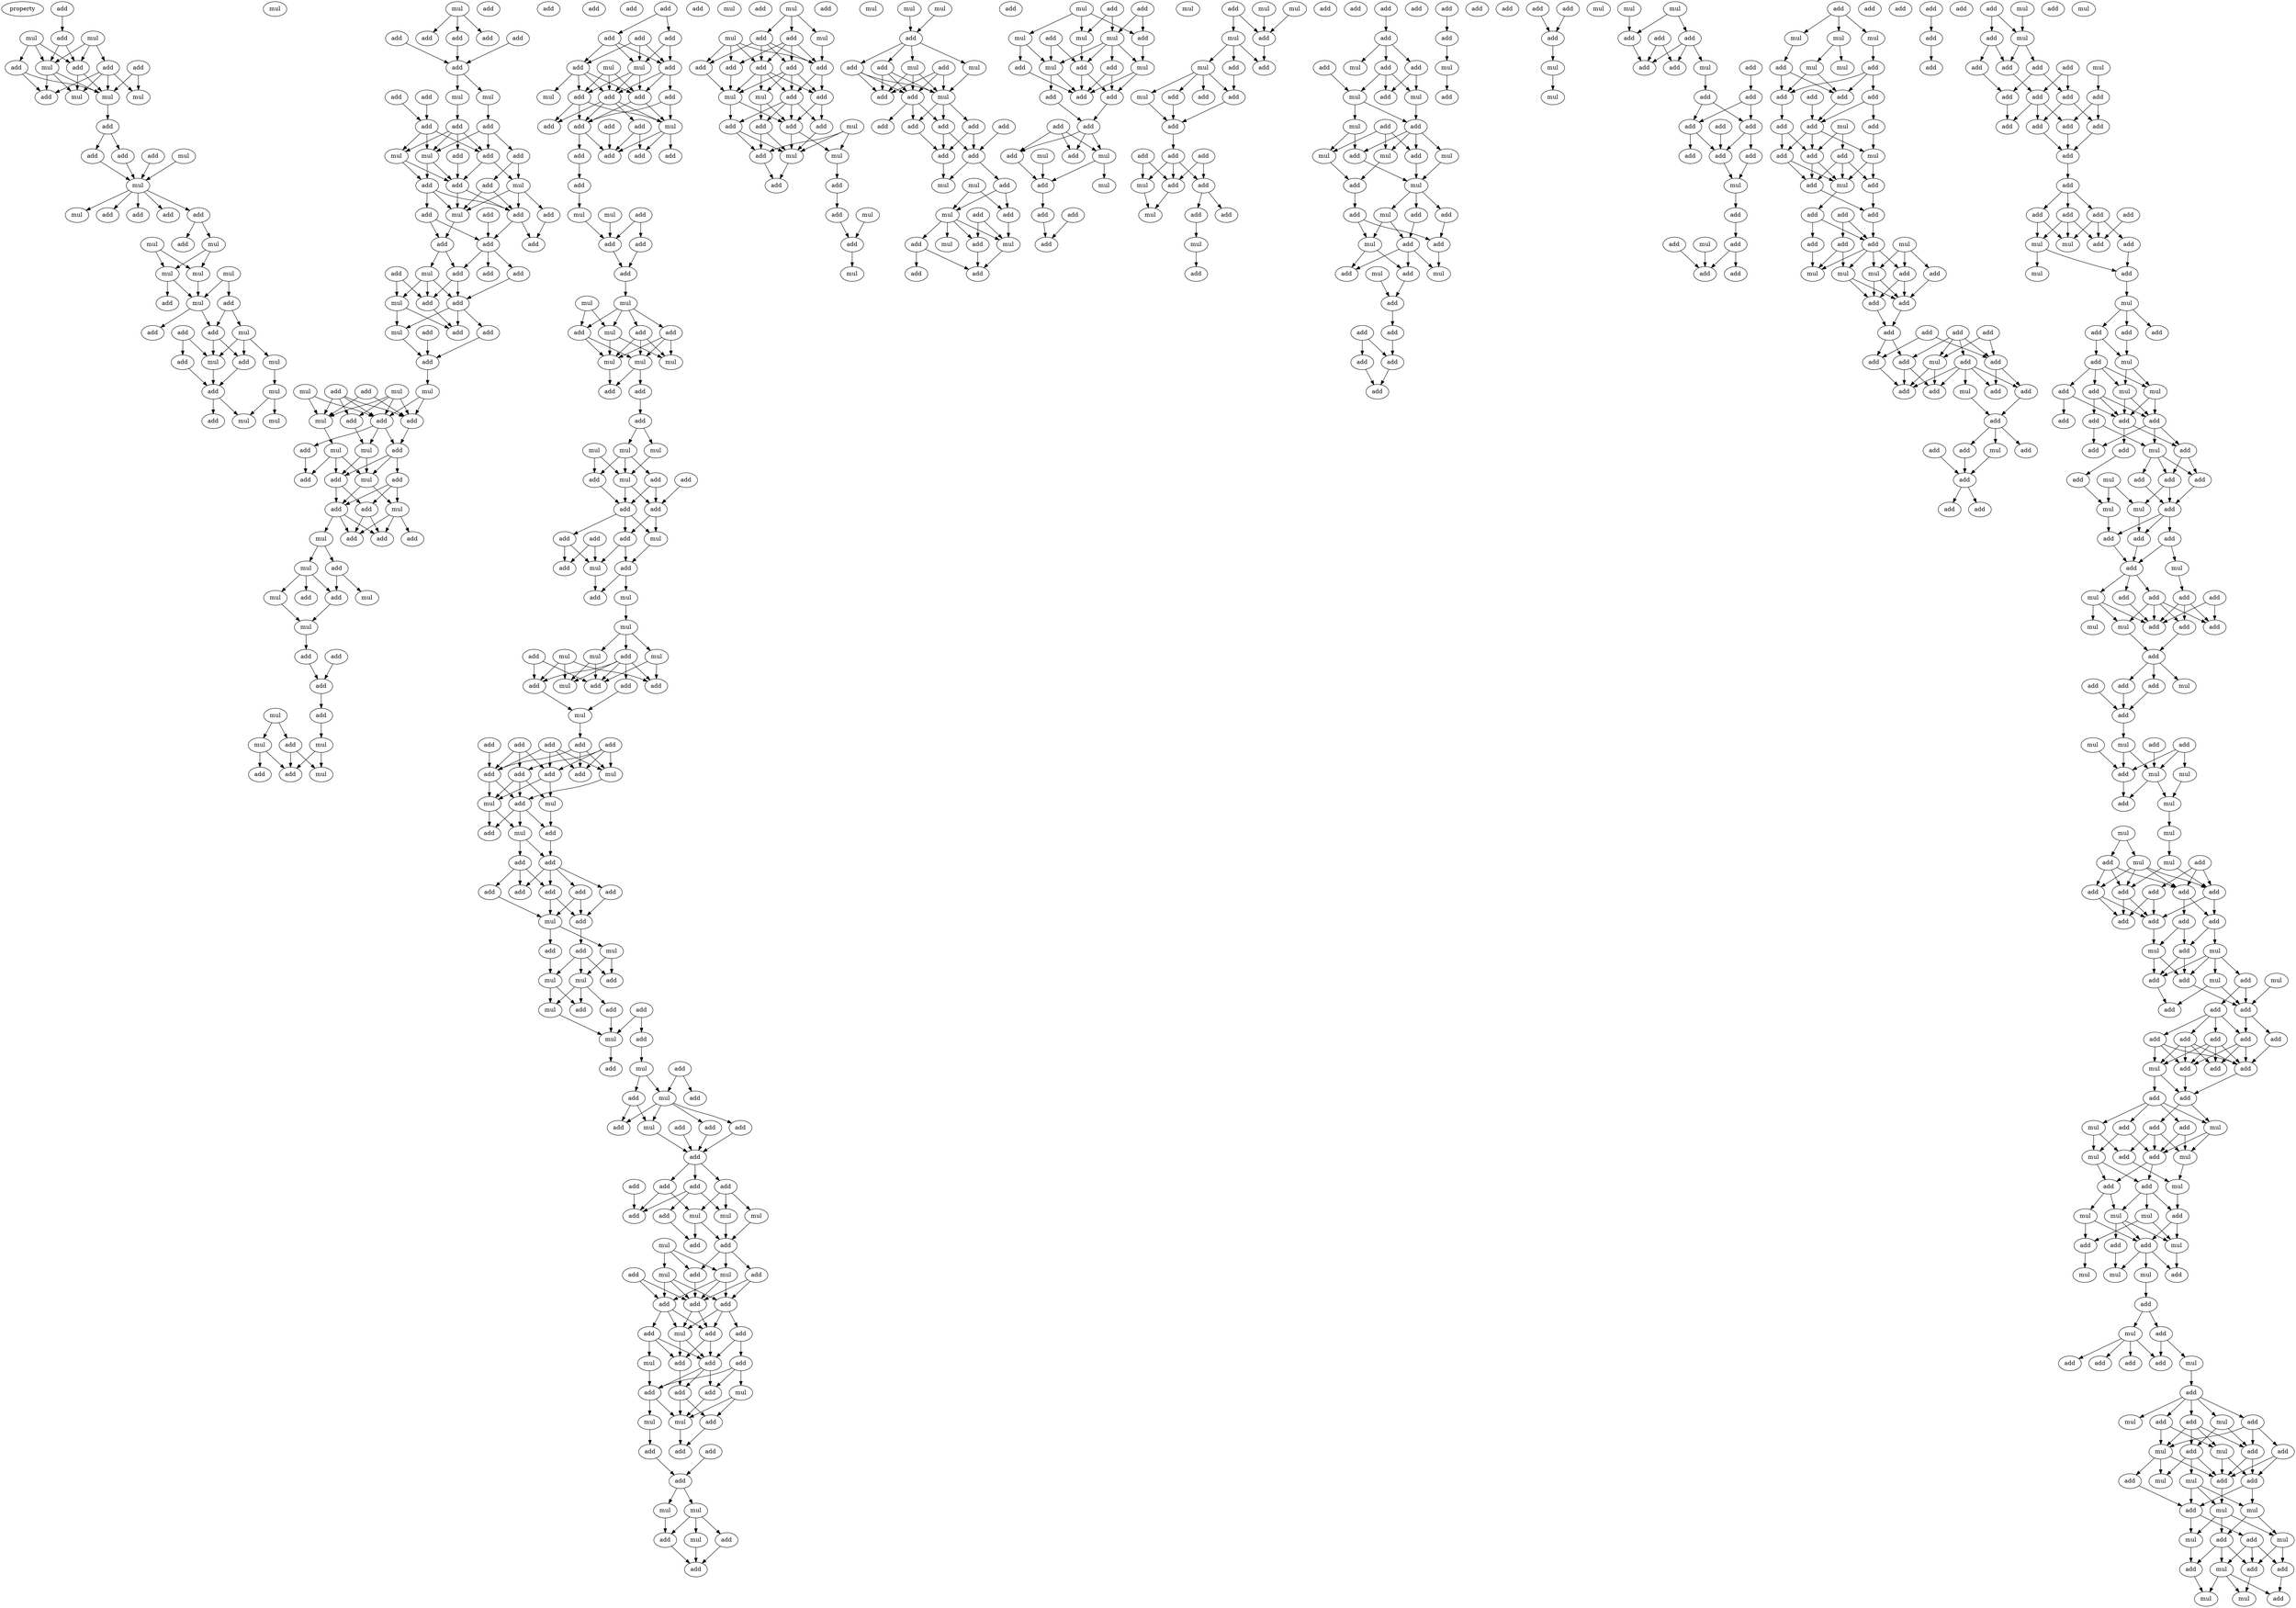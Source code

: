 digraph {
    node [fontcolor=black]
    property [mul=2,lf=1.1]
    0 [ label = add ];
    1 [ label = mul ];
    2 [ label = add ];
    3 [ label = mul ];
    4 [ label = add ];
    5 [ label = mul ];
    6 [ label = add ];
    7 [ label = add ];
    8 [ label = add ];
    9 [ label = mul ];
    10 [ label = mul ];
    11 [ label = add ];
    12 [ label = mul ];
    13 [ label = add ];
    14 [ label = add ];
    15 [ label = add ];
    16 [ label = add ];
    17 [ label = mul ];
    18 [ label = mul ];
    19 [ label = mul ];
    20 [ label = mul ];
    21 [ label = add ];
    22 [ label = add ];
    23 [ label = add ];
    24 [ label = add ];
    25 [ label = mul ];
    26 [ label = mul ];
    27 [ label = add ];
    28 [ label = mul ];
    29 [ label = mul ];
    30 [ label = mul ];
    31 [ label = add ];
    32 [ label = mul ];
    33 [ label = add ];
    34 [ label = add ];
    35 [ label = mul ];
    36 [ label = add ];
    37 [ label = add ];
    38 [ label = add ];
    39 [ label = mul ];
    40 [ label = add ];
    41 [ label = mul ];
    42 [ label = mul ];
    43 [ label = add ];
    44 [ label = add ];
    45 [ label = mul ];
    46 [ label = mul ];
    47 [ label = mul ];
    48 [ label = add ];
    49 [ label = add ];
    50 [ label = add ];
    51 [ label = add ];
    52 [ label = add ];
    53 [ label = add ];
    54 [ label = mul ];
    55 [ label = add ];
    56 [ label = mul ];
    57 [ label = add ];
    58 [ label = add ];
    59 [ label = add ];
    60 [ label = add ];
    61 [ label = mul ];
    62 [ label = add ];
    63 [ label = mul ];
    64 [ label = add ];
    65 [ label = add ];
    66 [ label = add ];
    67 [ label = add ];
    68 [ label = mul ];
    69 [ label = add ];
    70 [ label = add ];
    71 [ label = add ];
    72 [ label = add ];
    73 [ label = add ];
    74 [ label = mul ];
    75 [ label = add ];
    76 [ label = add ];
    77 [ label = add ];
    78 [ label = add ];
    79 [ label = mul ];
    80 [ label = add ];
    81 [ label = add ];
    82 [ label = add ];
    83 [ label = add ];
    84 [ label = mul ];
    85 [ label = add ];
    86 [ label = mul ];
    87 [ label = add ];
    88 [ label = add ];
    89 [ label = add ];
    90 [ label = add ];
    91 [ label = add ];
    92 [ label = mul ];
    93 [ label = add ];
    94 [ label = mul ];
    95 [ label = mul ];
    96 [ label = add ];
    97 [ label = mul ];
    98 [ label = add ];
    99 [ label = add ];
    100 [ label = add ];
    101 [ label = mul ];
    102 [ label = add ];
    103 [ label = mul ];
    104 [ label = mul ];
    105 [ label = add ];
    106 [ label = add ];
    107 [ label = add ];
    108 [ label = mul ];
    109 [ label = add ];
    110 [ label = add ];
    111 [ label = add ];
    112 [ label = mul ];
    113 [ label = add ];
    114 [ label = add ];
    115 [ label = add ];
    116 [ label = mul ];
    117 [ label = add ];
    118 [ label = mul ];
    119 [ label = add ];
    120 [ label = add ];
    121 [ label = mul ];
    122 [ label = mul ];
    123 [ label = add ];
    124 [ label = add ];
    125 [ label = add ];
    126 [ label = add ];
    127 [ label = add ];
    128 [ label = add ];
    129 [ label = add ];
    130 [ label = mul ];
    131 [ label = add ];
    132 [ label = mul ];
    133 [ label = mul ];
    134 [ label = add ];
    135 [ label = mul ];
    136 [ label = add ];
    137 [ label = add ];
    138 [ label = add ];
    139 [ label = add ];
    140 [ label = add ];
    141 [ label = add ];
    142 [ label = mul ];
    143 [ label = add ];
    144 [ label = mul ];
    145 [ label = add ];
    146 [ label = add ];
    147 [ label = add ];
    148 [ label = mul ];
    149 [ label = add ];
    150 [ label = add ];
    151 [ label = add ];
    152 [ label = add ];
    153 [ label = add ];
    154 [ label = mul ];
    155 [ label = add ];
    156 [ label = add ];
    157 [ label = add ];
    158 [ label = add ];
    159 [ label = add ];
    160 [ label = add ];
    161 [ label = add ];
    162 [ label = mul ];
    163 [ label = mul ];
    164 [ label = add ];
    165 [ label = add ];
    166 [ label = mul ];
    167 [ label = add ];
    168 [ label = mul ];
    169 [ label = mul ];
    170 [ label = mul ];
    171 [ label = add ];
    172 [ label = add ];
    173 [ label = add ];
    174 [ label = mul ];
    175 [ label = mul ];
    176 [ label = mul ];
    177 [ label = add ];
    178 [ label = add ];
    179 [ label = add ];
    180 [ label = mul ];
    181 [ label = mul ];
    182 [ label = mul ];
    183 [ label = mul ];
    184 [ label = add ];
    185 [ label = add ];
    186 [ label = add ];
    187 [ label = add ];
    188 [ label = add ];
    189 [ label = add ];
    190 [ label = mul ];
    191 [ label = add ];
    192 [ label = add ];
    193 [ label = add ];
    194 [ label = mul ];
    195 [ label = add ];
    196 [ label = mul ];
    197 [ label = add ];
    198 [ label = mul ];
    199 [ label = mul ];
    200 [ label = add ];
    201 [ label = mul ];
    202 [ label = add ];
    203 [ label = mul ];
    204 [ label = add ];
    205 [ label = mul ];
    206 [ label = add ];
    207 [ label = add ];
    208 [ label = add ];
    209 [ label = mul ];
    210 [ label = add ];
    211 [ label = add ];
    212 [ label = add ];
    213 [ label = add ];
    214 [ label = add ];
    215 [ label = add ];
    216 [ label = add ];
    217 [ label = add ];
    218 [ label = add ];
    219 [ label = mul ];
    220 [ label = add ];
    221 [ label = mul ];
    222 [ label = mul ];
    223 [ label = add ];
    224 [ label = mul ];
    225 [ label = add ];
    226 [ label = add ];
    227 [ label = add ];
    228 [ label = add ];
    229 [ label = add ];
    230 [ label = add ];
    231 [ label = add ];
    232 [ label = add ];
    233 [ label = add ];
    234 [ label = add ];
    235 [ label = mul ];
    236 [ label = add ];
    237 [ label = mul ];
    238 [ label = add ];
    239 [ label = mul ];
    240 [ label = add ];
    241 [ label = mul ];
    242 [ label = mul ];
    243 [ label = add ];
    244 [ label = add ];
    245 [ label = add ];
    246 [ label = add ];
    247 [ label = mul ];
    248 [ label = mul ];
    249 [ label = add ];
    250 [ label = add ];
    251 [ label = mul ];
    252 [ label = add ];
    253 [ label = add ];
    254 [ label = add ];
    255 [ label = add ];
    256 [ label = mul ];
    257 [ label = add ];
    258 [ label = add ];
    259 [ label = add ];
    260 [ label = add ];
    261 [ label = add ];
    262 [ label = add ];
    263 [ label = add ];
    264 [ label = mul ];
    265 [ label = mul ];
    266 [ label = add ];
    267 [ label = mul ];
    268 [ label = add ];
    269 [ label = mul ];
    270 [ label = add ];
    271 [ label = add ];
    272 [ label = mul ];
    273 [ label = add ];
    274 [ label = add ];
    275 [ label = add ];
    276 [ label = mul ];
    277 [ label = add ];
    278 [ label = add ];
    279 [ label = add ];
    280 [ label = add ];
    281 [ label = add ];
    282 [ label = mul ];
    283 [ label = add ];
    284 [ label = mul ];
    285 [ label = add ];
    286 [ label = add ];
    287 [ label = add ];
    288 [ label = add ];
    289 [ label = add ];
    290 [ label = mul ];
    291 [ label = add ];
    292 [ label = add ];
    293 [ label = mul ];
    294 [ label = mul ];
    295 [ label = add ];
    296 [ label = add ];
    297 [ label = add ];
    298 [ label = add ];
    299 [ label = mul ];
    300 [ label = mul ];
    301 [ label = add ];
    302 [ label = mul ];
    303 [ label = add ];
    304 [ label = add ];
    305 [ label = mul ];
    306 [ label = mul ];
    307 [ label = add ];
    308 [ label = mul ];
    309 [ label = add ];
    310 [ label = add ];
    311 [ label = add ];
    312 [ label = add ];
    313 [ label = add ];
    314 [ label = add ];
    315 [ label = add ];
    316 [ label = mul ];
    317 [ label = add ];
    318 [ label = mul ];
    319 [ label = add ];
    320 [ label = mul ];
    321 [ label = add ];
    322 [ label = add ];
    323 [ label = add ];
    324 [ label = mul ];
    325 [ label = mul ];
    326 [ label = add ];
    327 [ label = add ];
    328 [ label = add ];
    329 [ label = add ];
    330 [ label = mul ];
    331 [ label = add ];
    332 [ label = mul ];
    333 [ label = add ];
    334 [ label = mul ];
    335 [ label = mul ];
    336 [ label = mul ];
    337 [ label = add ];
    338 [ label = mul ];
    339 [ label = add ];
    340 [ label = add ];
    341 [ label = add ];
    342 [ label = mul ];
    343 [ label = add ];
    344 [ label = add ];
    345 [ label = mul ];
    346 [ label = add ];
    347 [ label = add ];
    348 [ label = add ];
    349 [ label = add ];
    350 [ label = add ];
    351 [ label = add ];
    352 [ label = add ];
    353 [ label = mul ];
    354 [ label = add ];
    355 [ label = mul ];
    356 [ label = add ];
    357 [ label = add ];
    358 [ label = mul ];
    359 [ label = mul ];
    360 [ label = mul ];
    361 [ label = add ];
    362 [ label = add ];
    363 [ label = add ];
    364 [ label = add ];
    365 [ label = add ];
    366 [ label = add ];
    367 [ label = mul ];
    368 [ label = add ];
    369 [ label = mul ];
    370 [ label = mul ];
    371 [ label = mul ];
    372 [ label = add ];
    373 [ label = add ];
    374 [ label = add ];
    375 [ label = mul ];
    376 [ label = add ];
    377 [ label = mul ];
    378 [ label = add ];
    379 [ label = add ];
    380 [ label = add ];
    381 [ label = add ];
    382 [ label = add ];
    383 [ label = add ];
    384 [ label = add ];
    385 [ label = add ];
    386 [ label = mul ];
    387 [ label = mul ];
    388 [ label = mul ];
    389 [ label = add ];
    390 [ label = add ];
    391 [ label = add ];
    392 [ label = mul ];
    393 [ label = add ];
    394 [ label = add ];
    395 [ label = mul ];
    396 [ label = mul ];
    397 [ label = add ];
    398 [ label = mul ];
    399 [ label = add ];
    400 [ label = mul ];
    401 [ label = add ];
    402 [ label = add ];
    403 [ label = add ];
    404 [ label = mul ];
    405 [ label = add ];
    406 [ label = add ];
    407 [ label = add ];
    408 [ label = add ];
    409 [ label = add ];
    410 [ label = add ];
    411 [ label = add ];
    412 [ label = add ];
    413 [ label = mul ];
    414 [ label = mul ];
    415 [ label = add ];
    416 [ label = add ];
    417 [ label = add ];
    418 [ label = mul ];
    419 [ label = add ];
    420 [ label = add ];
    421 [ label = add ];
    422 [ label = add ];
    423 [ label = add ];
    424 [ label = mul ];
    425 [ label = add ];
    426 [ label = add ];
    427 [ label = add ];
    428 [ label = mul ];
    429 [ label = mul ];
    430 [ label = add ];
    431 [ label = add ];
    432 [ label = mul ];
    433 [ label = mul ];
    434 [ label = add ];
    435 [ label = mul ];
    436 [ label = mul ];
    437 [ label = add ];
    438 [ label = add ];
    439 [ label = mul ];
    440 [ label = mul ];
    441 [ label = add ];
    442 [ label = add ];
    443 [ label = add ];
    444 [ label = mul ];
    445 [ label = add ];
    446 [ label = add ];
    447 [ label = add ];
    448 [ label = mul ];
    449 [ label = mul ];
    450 [ label = add ];
    451 [ label = add ];
    452 [ label = add ];
    453 [ label = add ];
    454 [ label = add ];
    455 [ label = add ];
    456 [ label = add ];
    457 [ label = add ];
    458 [ label = add ];
    459 [ label = mul ];
    460 [ label = add ];
    461 [ label = add ];
    462 [ label = add ];
    463 [ label = add ];
    464 [ label = add ];
    465 [ label = mul ];
    466 [ label = add ];
    467 [ label = mul ];
    468 [ label = mul ];
    469 [ label = mul ];
    470 [ label = mul ];
    471 [ label = add ];
    472 [ label = add ];
    473 [ label = add ];
    474 [ label = add ];
    475 [ label = add ];
    476 [ label = add ];
    477 [ label = mul ];
    478 [ label = add ];
    479 [ label = add ];
    480 [ label = add ];
    481 [ label = add ];
    482 [ label = add ];
    483 [ label = add ];
    484 [ label = add ];
    485 [ label = add ];
    486 [ label = mul ];
    487 [ label = add ];
    488 [ label = mul ];
    489 [ label = add ];
    490 [ label = add ];
    491 [ label = add ];
    492 [ label = add ];
    493 [ label = add ];
    494 [ label = add ];
    495 [ label = mul ];
    496 [ label = mul ];
    497 [ label = mul ];
    498 [ label = add ];
    499 [ label = mul ];
    500 [ label = add ];
    501 [ label = mul ];
    502 [ label = add ];
    503 [ label = add ];
    504 [ label = add ];
    505 [ label = add ];
    506 [ label = add ];
    507 [ label = add ];
    508 [ label = add ];
    509 [ label = mul ];
    510 [ label = add ];
    511 [ label = add ];
    512 [ label = mul ];
    513 [ label = add ];
    514 [ label = add ];
    515 [ label = add ];
    516 [ label = mul ];
    517 [ label = add ];
    518 [ label = add ];
    519 [ label = add ];
    520 [ label = add ];
    521 [ label = mul ];
    522 [ label = add ];
    523 [ label = add ];
    524 [ label = mul ];
    525 [ label = add ];
    526 [ label = mul ];
    527 [ label = add ];
    528 [ label = mul ];
    529 [ label = add ];
    530 [ label = add ];
    531 [ label = add ];
    532 [ label = add ];
    533 [ label = add ];
    534 [ label = add ];
    535 [ label = mul ];
    536 [ label = add ];
    537 [ label = add ];
    538 [ label = add ];
    539 [ label = add ];
    540 [ label = mul ];
    541 [ label = add ];
    542 [ label = add ];
    543 [ label = add ];
    544 [ label = add ];
    545 [ label = add ];
    546 [ label = mul ];
    547 [ label = add ];
    548 [ label = add ];
    549 [ label = add ];
    550 [ label = add ];
    551 [ label = add ];
    552 [ label = add ];
    553 [ label = add ];
    554 [ label = add ];
    555 [ label = add ];
    556 [ label = add ];
    557 [ label = add ];
    558 [ label = mul ];
    559 [ label = add ];
    560 [ label = add ];
    561 [ label = mul ];
    562 [ label = mul ];
    563 [ label = add ];
    564 [ label = add ];
    565 [ label = add ];
    566 [ label = add ];
    567 [ label = add ];
    568 [ label = add ];
    569 [ label = add ];
    570 [ label = add ];
    571 [ label = add ];
    572 [ label = add ];
    573 [ label = add ];
    574 [ label = add ];
    575 [ label = add ];
    576 [ label = add ];
    577 [ label = add ];
    578 [ label = add ];
    579 [ label = add ];
    580 [ label = add ];
    581 [ label = add ];
    582 [ label = add ];
    583 [ label = mul ];
    584 [ label = mul ];
    585 [ label = add ];
    586 [ label = mul ];
    587 [ label = mul ];
    588 [ label = add ];
    589 [ label = add ];
    590 [ label = add ];
    591 [ label = add ];
    592 [ label = mul ];
    593 [ label = mul ];
    594 [ label = add ];
    595 [ label = add ];
    596 [ label = mul ];
    597 [ label = add ];
    598 [ label = add ];
    599 [ label = add ];
    600 [ label = add ];
    601 [ label = add ];
    602 [ label = add ];
    603 [ label = mul ];
    604 [ label = add ];
    605 [ label = add ];
    606 [ label = add ];
    607 [ label = add ];
    608 [ label = add ];
    609 [ label = mul ];
    610 [ label = mul ];
    611 [ label = add ];
    612 [ label = mul ];
    613 [ label = add ];
    614 [ label = add ];
    615 [ label = add ];
    616 [ label = add ];
    617 [ label = mul ];
    618 [ label = add ];
    619 [ label = add ];
    620 [ label = add ];
    621 [ label = mul ];
    622 [ label = add ];
    623 [ label = mul ];
    624 [ label = add ];
    625 [ label = mul ];
    626 [ label = add ];
    627 [ label = add ];
    628 [ label = add ];
    629 [ label = mul ];
    630 [ label = add ];
    631 [ label = add ];
    632 [ label = add ];
    633 [ label = add ];
    634 [ label = add ];
    635 [ label = add ];
    636 [ label = add ];
    637 [ label = mul ];
    638 [ label = mul ];
    639 [ label = add ];
    640 [ label = mul ];
    641 [ label = mul ];
    642 [ label = mul ];
    643 [ label = add ];
    644 [ label = mul ];
    645 [ label = mul ];
    646 [ label = mul ];
    647 [ label = add ];
    648 [ label = mul ];
    649 [ label = add ];
    650 [ label = add ];
    651 [ label = add ];
    652 [ label = add ];
    653 [ label = add ];
    654 [ label = add ];
    655 [ label = add ];
    656 [ label = add ];
    657 [ label = add ];
    658 [ label = add ];
    659 [ label = add ];
    660 [ label = mul ];
    661 [ label = mul ];
    662 [ label = mul ];
    663 [ label = add ];
    664 [ label = add ];
    665 [ label = add ];
    666 [ label = mul ];
    667 [ label = add ];
    668 [ label = add ];
    669 [ label = add ];
    670 [ label = add ];
    671 [ label = add ];
    672 [ label = add ];
    673 [ label = add ];
    674 [ label = add ];
    675 [ label = add ];
    676 [ label = add ];
    677 [ label = add ];
    678 [ label = mul ];
    679 [ label = add ];
    680 [ label = add ];
    681 [ label = add ];
    682 [ label = mul ];
    683 [ label = add ];
    684 [ label = mul ];
    685 [ label = add ];
    686 [ label = add ];
    687 [ label = add ];
    688 [ label = mul ];
    689 [ label = mul ];
    690 [ label = mul ];
    691 [ label = add ];
    692 [ label = add ];
    693 [ label = mul ];
    694 [ label = mul ];
    695 [ label = mul ];
    696 [ label = add ];
    697 [ label = add ];
    698 [ label = mul ];
    699 [ label = add ];
    700 [ label = add ];
    701 [ label = mul ];
    702 [ label = mul ];
    703 [ label = mul ];
    704 [ label = mul ];
    705 [ label = add ];
    706 [ label = add ];
    707 [ label = mul ];
    708 [ label = add ];
    709 [ label = add ];
    710 [ label = mul ];
    711 [ label = add ];
    712 [ label = add ];
    713 [ label = add ];
    714 [ label = add ];
    715 [ label = mul ];
    716 [ label = add ];
    717 [ label = mul ];
    718 [ label = add ];
    719 [ label = add ];
    720 [ label = mul ];
    721 [ label = add ];
    722 [ label = add ];
    723 [ label = mul ];
    724 [ label = add ];
    725 [ label = add ];
    726 [ label = mul ];
    727 [ label = mul ];
    728 [ label = add ];
    729 [ label = add ];
    730 [ label = mul ];
    731 [ label = mul ];
    732 [ label = add ];
    733 [ label = add ];
    734 [ label = add ];
    735 [ label = mul ];
    736 [ label = mul ];
    737 [ label = add ];
    738 [ label = add ];
    739 [ label = mul ];
    740 [ label = add ];
    741 [ label = mul ];
    742 [ label = mul ];
    743 [ label = add ];
    0 -> 2 [ name = 0 ];
    1 -> 4 [ name = 1 ];
    1 -> 5 [ name = 2 ];
    1 -> 7 [ name = 3 ];
    2 -> 5 [ name = 4 ];
    2 -> 7 [ name = 5 ];
    3 -> 5 [ name = 6 ];
    3 -> 6 [ name = 7 ];
    3 -> 7 [ name = 8 ];
    4 -> 9 [ name = 9 ];
    4 -> 10 [ name = 10 ];
    4 -> 11 [ name = 11 ];
    4 -> 12 [ name = 12 ];
    5 -> 10 [ name = 13 ];
    5 -> 11 [ name = 14 ];
    5 -> 12 [ name = 15 ];
    6 -> 11 [ name = 16 ];
    6 -> 12 [ name = 17 ];
    7 -> 10 [ name = 18 ];
    7 -> 12 [ name = 19 ];
    8 -> 9 [ name = 20 ];
    8 -> 12 [ name = 21 ];
    12 -> 13 [ name = 22 ];
    13 -> 15 [ name = 23 ];
    13 -> 16 [ name = 24 ];
    14 -> 19 [ name = 25 ];
    15 -> 19 [ name = 26 ];
    16 -> 19 [ name = 27 ];
    17 -> 19 [ name = 28 ];
    19 -> 20 [ name = 29 ];
    19 -> 21 [ name = 30 ];
    19 -> 22 [ name = 31 ];
    19 -> 23 [ name = 32 ];
    19 -> 24 [ name = 33 ];
    24 -> 25 [ name = 34 ];
    24 -> 27 [ name = 35 ];
    25 -> 28 [ name = 36 ];
    25 -> 30 [ name = 37 ];
    26 -> 28 [ name = 38 ];
    26 -> 30 [ name = 39 ];
    28 -> 32 [ name = 40 ];
    29 -> 31 [ name = 41 ];
    29 -> 32 [ name = 42 ];
    30 -> 32 [ name = 43 ];
    30 -> 33 [ name = 44 ];
    31 -> 35 [ name = 45 ];
    31 -> 36 [ name = 46 ];
    32 -> 34 [ name = 47 ];
    32 -> 36 [ name = 48 ];
    35 -> 38 [ name = 49 ];
    35 -> 39 [ name = 50 ];
    35 -> 41 [ name = 51 ];
    36 -> 38 [ name = 52 ];
    36 -> 41 [ name = 53 ];
    37 -> 40 [ name = 54 ];
    37 -> 41 [ name = 55 ];
    38 -> 43 [ name = 56 ];
    39 -> 42 [ name = 57 ];
    40 -> 43 [ name = 58 ];
    41 -> 43 [ name = 59 ];
    42 -> 45 [ name = 60 ];
    42 -> 46 [ name = 61 ];
    43 -> 44 [ name = 62 ];
    43 -> 45 [ name = 63 ];
    47 -> 48 [ name = 64 ];
    47 -> 49 [ name = 65 ];
    47 -> 51 [ name = 66 ];
    50 -> 53 [ name = 67 ];
    51 -> 53 [ name = 68 ];
    52 -> 53 [ name = 69 ];
    53 -> 54 [ name = 70 ];
    53 -> 56 [ name = 71 ];
    54 -> 59 [ name = 72 ];
    55 -> 60 [ name = 73 ];
    56 -> 58 [ name = 74 ];
    57 -> 60 [ name = 75 ];
    58 -> 61 [ name = 76 ];
    58 -> 62 [ name = 77 ];
    58 -> 65 [ name = 78 ];
    59 -> 61 [ name = 79 ];
    59 -> 63 [ name = 80 ];
    59 -> 64 [ name = 81 ];
    59 -> 65 [ name = 82 ];
    60 -> 61 [ name = 83 ];
    60 -> 63 [ name = 84 ];
    60 -> 65 [ name = 85 ];
    61 -> 66 [ name = 86 ];
    61 -> 67 [ name = 87 ];
    62 -> 68 [ name = 88 ];
    62 -> 69 [ name = 89 ];
    63 -> 66 [ name = 90 ];
    63 -> 67 [ name = 91 ];
    64 -> 67 [ name = 92 ];
    65 -> 67 [ name = 93 ];
    65 -> 68 [ name = 94 ];
    66 -> 71 [ name = 95 ];
    66 -> 72 [ name = 96 ];
    66 -> 74 [ name = 97 ];
    67 -> 71 [ name = 98 ];
    67 -> 74 [ name = 99 ];
    68 -> 71 [ name = 100 ];
    68 -> 73 [ name = 101 ];
    68 -> 74 [ name = 102 ];
    69 -> 71 [ name = 103 ];
    69 -> 74 [ name = 104 ];
    70 -> 76 [ name = 105 ];
    71 -> 76 [ name = 106 ];
    71 -> 77 [ name = 107 ];
    72 -> 75 [ name = 108 ];
    72 -> 76 [ name = 109 ];
    73 -> 77 [ name = 110 ];
    74 -> 75 [ name = 111 ];
    75 -> 79 [ name = 112 ];
    75 -> 82 [ name = 113 ];
    76 -> 78 [ name = 114 ];
    76 -> 80 [ name = 115 ];
    76 -> 82 [ name = 116 ];
    79 -> 83 [ name = 117 ];
    79 -> 84 [ name = 118 ];
    79 -> 85 [ name = 119 ];
    80 -> 83 [ name = 120 ];
    81 -> 84 [ name = 121 ];
    81 -> 85 [ name = 122 ];
    82 -> 83 [ name = 123 ];
    82 -> 85 [ name = 124 ];
    83 -> 86 [ name = 125 ];
    83 -> 87 [ name = 126 ];
    83 -> 88 [ name = 127 ];
    84 -> 86 [ name = 128 ];
    84 -> 88 [ name = 129 ];
    85 -> 88 [ name = 130 ];
    86 -> 90 [ name = 131 ];
    87 -> 90 [ name = 132 ];
    89 -> 90 [ name = 133 ];
    90 -> 95 [ name = 134 ];
    91 -> 97 [ name = 135 ];
    91 -> 99 [ name = 136 ];
    92 -> 97 [ name = 137 ];
    92 -> 98 [ name = 138 ];
    93 -> 96 [ name = 139 ];
    93 -> 97 [ name = 140 ];
    93 -> 98 [ name = 141 ];
    93 -> 99 [ name = 142 ];
    94 -> 96 [ name = 143 ];
    94 -> 97 [ name = 144 ];
    94 -> 98 [ name = 145 ];
    94 -> 99 [ name = 146 ];
    95 -> 98 [ name = 147 ];
    95 -> 99 [ name = 148 ];
    96 -> 101 [ name = 149 ];
    97 -> 103 [ name = 150 ];
    98 -> 100 [ name = 151 ];
    98 -> 101 [ name = 152 ];
    98 -> 102 [ name = 153 ];
    99 -> 100 [ name = 154 ];
    100 -> 104 [ name = 155 ];
    100 -> 105 [ name = 156 ];
    100 -> 106 [ name = 157 ];
    101 -> 104 [ name = 158 ];
    101 -> 106 [ name = 159 ];
    102 -> 107 [ name = 160 ];
    103 -> 104 [ name = 161 ];
    103 -> 106 [ name = 162 ];
    103 -> 107 [ name = 163 ];
    104 -> 108 [ name = 164 ];
    104 -> 110 [ name = 165 ];
    105 -> 108 [ name = 166 ];
    105 -> 109 [ name = 167 ];
    105 -> 110 [ name = 168 ];
    106 -> 109 [ name = 169 ];
    106 -> 110 [ name = 170 ];
    108 -> 111 [ name = 171 ];
    108 -> 113 [ name = 172 ];
    108 -> 114 [ name = 173 ];
    109 -> 111 [ name = 174 ];
    109 -> 113 [ name = 175 ];
    110 -> 111 [ name = 176 ];
    110 -> 112 [ name = 177 ];
    110 -> 113 [ name = 178 ];
    112 -> 115 [ name = 179 ];
    112 -> 116 [ name = 180 ];
    115 -> 117 [ name = 181 ];
    115 -> 118 [ name = 182 ];
    116 -> 117 [ name = 183 ];
    116 -> 120 [ name = 184 ];
    116 -> 121 [ name = 185 ];
    117 -> 122 [ name = 186 ];
    121 -> 122 [ name = 187 ];
    122 -> 123 [ name = 188 ];
    123 -> 128 [ name = 189 ];
    124 -> 128 [ name = 190 ];
    128 -> 129 [ name = 191 ];
    129 -> 133 [ name = 192 ];
    130 -> 131 [ name = 193 ];
    130 -> 132 [ name = 194 ];
    131 -> 134 [ name = 195 ];
    131 -> 135 [ name = 196 ];
    132 -> 134 [ name = 197 ];
    132 -> 136 [ name = 198 ];
    133 -> 134 [ name = 199 ];
    133 -> 135 [ name = 200 ];
    137 -> 138 [ name = 201 ];
    137 -> 139 [ name = 202 ];
    138 -> 142 [ name = 203 ];
    138 -> 143 [ name = 204 ];
    138 -> 145 [ name = 205 ];
    139 -> 142 [ name = 206 ];
    139 -> 145 [ name = 207 ];
    141 -> 142 [ name = 208 ];
    141 -> 143 [ name = 209 ];
    141 -> 145 [ name = 210 ];
    142 -> 146 [ name = 211 ];
    142 -> 147 [ name = 212 ];
    142 -> 150 [ name = 213 ];
    143 -> 146 [ name = 214 ];
    143 -> 147 [ name = 215 ];
    143 -> 148 [ name = 216 ];
    143 -> 150 [ name = 217 ];
    144 -> 146 [ name = 218 ];
    144 -> 147 [ name = 219 ];
    144 -> 150 [ name = 220 ];
    145 -> 147 [ name = 221 ];
    145 -> 149 [ name = 222 ];
    145 -> 150 [ name = 223 ];
    146 -> 151 [ name = 224 ];
    146 -> 152 [ name = 225 ];
    146 -> 154 [ name = 226 ];
    147 -> 151 [ name = 227 ];
    147 -> 154 [ name = 228 ];
    149 -> 151 [ name = 229 ];
    149 -> 154 [ name = 230 ];
    150 -> 151 [ name = 231 ];
    150 -> 152 [ name = 232 ];
    150 -> 154 [ name = 233 ];
    150 -> 155 [ name = 234 ];
    151 -> 156 [ name = 235 ];
    151 -> 157 [ name = 236 ];
    153 -> 156 [ name = 237 ];
    154 -> 156 [ name = 238 ];
    154 -> 158 [ name = 239 ];
    154 -> 159 [ name = 240 ];
    155 -> 156 [ name = 241 ];
    155 -> 158 [ name = 242 ];
    157 -> 160 [ name = 243 ];
    160 -> 163 [ name = 244 ];
    161 -> 164 [ name = 245 ];
    161 -> 165 [ name = 246 ];
    162 -> 164 [ name = 247 ];
    163 -> 164 [ name = 248 ];
    164 -> 167 [ name = 249 ];
    165 -> 167 [ name = 250 ];
    167 -> 169 [ name = 251 ];
    168 -> 170 [ name = 252 ];
    168 -> 171 [ name = 253 ];
    169 -> 170 [ name = 254 ];
    169 -> 171 [ name = 255 ];
    169 -> 172 [ name = 256 ];
    169 -> 173 [ name = 257 ];
    170 -> 174 [ name = 258 ];
    170 -> 176 [ name = 259 ];
    171 -> 175 [ name = 260 ];
    171 -> 176 [ name = 261 ];
    172 -> 174 [ name = 262 ];
    172 -> 175 [ name = 263 ];
    172 -> 176 [ name = 264 ];
    173 -> 174 [ name = 265 ];
    173 -> 175 [ name = 266 ];
    173 -> 176 [ name = 267 ];
    175 -> 177 [ name = 268 ];
    175 -> 178 [ name = 269 ];
    176 -> 178 [ name = 270 ];
    177 -> 179 [ name = 271 ];
    179 -> 180 [ name = 272 ];
    179 -> 182 [ name = 273 ];
    180 -> 183 [ name = 274 ];
    180 -> 184 [ name = 275 ];
    180 -> 186 [ name = 276 ];
    181 -> 183 [ name = 277 ];
    181 -> 186 [ name = 278 ];
    182 -> 183 [ name = 279 ];
    183 -> 187 [ name = 280 ];
    183 -> 188 [ name = 281 ];
    184 -> 187 [ name = 282 ];
    184 -> 188 [ name = 283 ];
    185 -> 188 [ name = 284 ];
    186 -> 187 [ name = 285 ];
    187 -> 189 [ name = 286 ];
    187 -> 190 [ name = 287 ];
    187 -> 191 [ name = 288 ];
    188 -> 190 [ name = 289 ];
    188 -> 191 [ name = 290 ];
    189 -> 194 [ name = 291 ];
    189 -> 195 [ name = 292 ];
    190 -> 193 [ name = 293 ];
    191 -> 193 [ name = 294 ];
    191 -> 194 [ name = 295 ];
    192 -> 194 [ name = 296 ];
    192 -> 195 [ name = 297 ];
    193 -> 196 [ name = 298 ];
    193 -> 197 [ name = 299 ];
    194 -> 197 [ name = 300 ];
    196 -> 198 [ name = 301 ];
    198 -> 201 [ name = 302 ];
    198 -> 202 [ name = 303 ];
    198 -> 203 [ name = 304 ];
    199 -> 205 [ name = 305 ];
    199 -> 206 [ name = 306 ];
    199 -> 207 [ name = 307 ];
    200 -> 204 [ name = 308 ];
    200 -> 207 [ name = 309 ];
    201 -> 204 [ name = 310 ];
    201 -> 206 [ name = 311 ];
    202 -> 204 [ name = 312 ];
    202 -> 205 [ name = 313 ];
    202 -> 206 [ name = 314 ];
    202 -> 207 [ name = 315 ];
    202 -> 208 [ name = 316 ];
    203 -> 204 [ name = 317 ];
    203 -> 205 [ name = 318 ];
    207 -> 209 [ name = 319 ];
    208 -> 209 [ name = 320 ];
    209 -> 214 [ name = 321 ];
    210 -> 215 [ name = 322 ];
    210 -> 217 [ name = 323 ];
    210 -> 218 [ name = 324 ];
    210 -> 219 [ name = 325 ];
    211 -> 216 [ name = 326 ];
    212 -> 216 [ name = 327 ];
    212 -> 217 [ name = 328 ];
    212 -> 218 [ name = 329 ];
    212 -> 219 [ name = 330 ];
    213 -> 215 [ name = 331 ];
    213 -> 216 [ name = 332 ];
    213 -> 218 [ name = 333 ];
    214 -> 216 [ name = 334 ];
    214 -> 217 [ name = 335 ];
    214 -> 219 [ name = 336 ];
    215 -> 220 [ name = 337 ];
    215 -> 221 [ name = 338 ];
    215 -> 222 [ name = 339 ];
    216 -> 220 [ name = 340 ];
    216 -> 222 [ name = 341 ];
    218 -> 221 [ name = 342 ];
    218 -> 222 [ name = 343 ];
    219 -> 220 [ name = 344 ];
    220 -> 224 [ name = 345 ];
    220 -> 225 [ name = 346 ];
    220 -> 226 [ name = 347 ];
    221 -> 226 [ name = 348 ];
    222 -> 224 [ name = 349 ];
    222 -> 225 [ name = 350 ];
    224 -> 227 [ name = 351 ];
    224 -> 228 [ name = 352 ];
    226 -> 228 [ name = 353 ];
    227 -> 230 [ name = 354 ];
    227 -> 231 [ name = 355 ];
    227 -> 233 [ name = 356 ];
    228 -> 229 [ name = 357 ];
    228 -> 231 [ name = 358 ];
    228 -> 232 [ name = 359 ];
    228 -> 233 [ name = 360 ];
    229 -> 234 [ name = 361 ];
    229 -> 235 [ name = 362 ];
    230 -> 235 [ name = 363 ];
    231 -> 234 [ name = 364 ];
    231 -> 235 [ name = 365 ];
    232 -> 234 [ name = 366 ];
    234 -> 238 [ name = 367 ];
    235 -> 236 [ name = 368 ];
    235 -> 237 [ name = 369 ];
    236 -> 239 [ name = 370 ];
    237 -> 240 [ name = 371 ];
    237 -> 241 [ name = 372 ];
    238 -> 239 [ name = 373 ];
    238 -> 240 [ name = 374 ];
    238 -> 241 [ name = 375 ];
    239 -> 242 [ name = 376 ];
    239 -> 243 [ name = 377 ];
    241 -> 242 [ name = 378 ];
    241 -> 243 [ name = 379 ];
    241 -> 244 [ name = 380 ];
    242 -> 247 [ name = 381 ];
    244 -> 247 [ name = 382 ];
    245 -> 246 [ name = 383 ];
    245 -> 247 [ name = 384 ];
    246 -> 248 [ name = 385 ];
    247 -> 250 [ name = 386 ];
    248 -> 251 [ name = 387 ];
    248 -> 252 [ name = 388 ];
    249 -> 251 [ name = 389 ];
    249 -> 253 [ name = 390 ];
    251 -> 255 [ name = 391 ];
    251 -> 256 [ name = 392 ];
    251 -> 257 [ name = 393 ];
    251 -> 258 [ name = 394 ];
    252 -> 255 [ name = 395 ];
    252 -> 256 [ name = 396 ];
    254 -> 259 [ name = 397 ];
    256 -> 259 [ name = 398 ];
    257 -> 259 [ name = 399 ];
    258 -> 259 [ name = 400 ];
    259 -> 260 [ name = 401 ];
    259 -> 261 [ name = 402 ];
    259 -> 262 [ name = 403 ];
    260 -> 264 [ name = 404 ];
    260 -> 265 [ name = 405 ];
    260 -> 267 [ name = 406 ];
    261 -> 264 [ name = 407 ];
    261 -> 268 [ name = 408 ];
    262 -> 265 [ name = 409 ];
    262 -> 266 [ name = 410 ];
    262 -> 268 [ name = 411 ];
    263 -> 268 [ name = 412 ];
    264 -> 270 [ name = 413 ];
    264 -> 271 [ name = 414 ];
    265 -> 270 [ name = 415 ];
    266 -> 271 [ name = 416 ];
    267 -> 270 [ name = 417 ];
    269 -> 272 [ name = 418 ];
    269 -> 274 [ name = 419 ];
    269 -> 276 [ name = 420 ];
    270 -> 272 [ name = 421 ];
    270 -> 274 [ name = 422 ];
    270 -> 275 [ name = 423 ];
    272 -> 277 [ name = 424 ];
    272 -> 278 [ name = 425 ];
    272 -> 279 [ name = 426 ];
    273 -> 277 [ name = 427 ];
    273 -> 279 [ name = 428 ];
    274 -> 279 [ name = 429 ];
    275 -> 278 [ name = 430 ];
    275 -> 279 [ name = 431 ];
    276 -> 277 [ name = 432 ];
    276 -> 278 [ name = 433 ];
    276 -> 279 [ name = 434 ];
    277 -> 280 [ name = 435 ];
    277 -> 282 [ name = 436 ];
    277 -> 283 [ name = 437 ];
    278 -> 281 [ name = 438 ];
    278 -> 282 [ name = 439 ];
    278 -> 283 [ name = 440 ];
    279 -> 282 [ name = 441 ];
    279 -> 283 [ name = 442 ];
    280 -> 284 [ name = 443 ];
    280 -> 285 [ name = 444 ];
    280 -> 287 [ name = 445 ];
    281 -> 285 [ name = 446 ];
    281 -> 286 [ name = 447 ];
    282 -> 285 [ name = 448 ];
    282 -> 287 [ name = 449 ];
    283 -> 285 [ name = 450 ];
    283 -> 287 [ name = 451 ];
    284 -> 289 [ name = 452 ];
    285 -> 288 [ name = 453 ];
    285 -> 289 [ name = 454 ];
    285 -> 291 [ name = 455 ];
    286 -> 288 [ name = 456 ];
    286 -> 289 [ name = 457 ];
    286 -> 290 [ name = 458 ];
    287 -> 291 [ name = 459 ];
    288 -> 294 [ name = 460 ];
    289 -> 293 [ name = 461 ];
    289 -> 294 [ name = 462 ];
    290 -> 292 [ name = 463 ];
    290 -> 294 [ name = 464 ];
    291 -> 292 [ name = 465 ];
    291 -> 294 [ name = 466 ];
    292 -> 296 [ name = 467 ];
    293 -> 297 [ name = 468 ];
    294 -> 296 [ name = 469 ];
    295 -> 298 [ name = 470 ];
    297 -> 298 [ name = 471 ];
    298 -> 299 [ name = 472 ];
    298 -> 300 [ name = 473 ];
    299 -> 303 [ name = 474 ];
    300 -> 301 [ name = 475 ];
    300 -> 302 [ name = 476 ];
    300 -> 303 [ name = 477 ];
    301 -> 304 [ name = 478 ];
    302 -> 304 [ name = 479 ];
    303 -> 304 [ name = 480 ];
    305 -> 307 [ name = 481 ];
    305 -> 308 [ name = 482 ];
    305 -> 309 [ name = 483 ];
    306 -> 310 [ name = 484 ];
    306 -> 311 [ name = 485 ];
    306 -> 312 [ name = 486 ];
    306 -> 313 [ name = 487 ];
    307 -> 310 [ name = 488 ];
    307 -> 312 [ name = 489 ];
    307 -> 313 [ name = 490 ];
    307 -> 314 [ name = 491 ];
    308 -> 312 [ name = 492 ];
    309 -> 311 [ name = 493 ];
    309 -> 312 [ name = 494 ];
    309 -> 313 [ name = 495 ];
    309 -> 314 [ name = 496 ];
    310 -> 318 [ name = 497 ];
    311 -> 318 [ name = 498 ];
    312 -> 315 [ name = 499 ];
    312 -> 317 [ name = 500 ];
    313 -> 315 [ name = 501 ];
    313 -> 316 [ name = 502 ];
    313 -> 317 [ name = 503 ];
    313 -> 318 [ name = 504 ];
    314 -> 315 [ name = 505 ];
    314 -> 316 [ name = 506 ];
    314 -> 317 [ name = 507 ];
    314 -> 318 [ name = 508 ];
    315 -> 322 [ name = 509 ];
    315 -> 323 [ name = 510 ];
    316 -> 319 [ name = 511 ];
    316 -> 322 [ name = 512 ];
    317 -> 319 [ name = 513 ];
    317 -> 321 [ name = 514 ];
    317 -> 322 [ name = 515 ];
    317 -> 323 [ name = 516 ];
    318 -> 321 [ name = 517 ];
    318 -> 322 [ name = 518 ];
    319 -> 324 [ name = 519 ];
    319 -> 326 [ name = 520 ];
    320 -> 324 [ name = 521 ];
    320 -> 325 [ name = 522 ];
    320 -> 326 [ name = 523 ];
    321 -> 324 [ name = 524 ];
    321 -> 326 [ name = 525 ];
    322 -> 324 [ name = 526 ];
    322 -> 325 [ name = 527 ];
    323 -> 324 [ name = 528 ];
    324 -> 327 [ name = 529 ];
    325 -> 328 [ name = 530 ];
    326 -> 327 [ name = 531 ];
    328 -> 331 [ name = 532 ];
    330 -> 333 [ name = 533 ];
    331 -> 333 [ name = 534 ];
    333 -> 334 [ name = 535 ];
    335 -> 337 [ name = 536 ];
    336 -> 337 [ name = 537 ];
    337 -> 338 [ name = 538 ];
    337 -> 339 [ name = 539 ];
    337 -> 340 [ name = 540 ];
    337 -> 342 [ name = 541 ];
    338 -> 345 [ name = 542 ];
    339 -> 343 [ name = 543 ];
    339 -> 344 [ name = 544 ];
    339 -> 345 [ name = 545 ];
    340 -> 343 [ name = 546 ];
    340 -> 344 [ name = 547 ];
    340 -> 345 [ name = 548 ];
    341 -> 343 [ name = 549 ];
    341 -> 344 [ name = 550 ];
    341 -> 345 [ name = 551 ];
    342 -> 343 [ name = 552 ];
    342 -> 344 [ name = 553 ];
    342 -> 345 [ name = 554 ];
    343 -> 346 [ name = 555 ];
    343 -> 348 [ name = 556 ];
    343 -> 349 [ name = 557 ];
    345 -> 346 [ name = 558 ];
    345 -> 348 [ name = 559 ];
    345 -> 350 [ name = 560 ];
    346 -> 351 [ name = 561 ];
    347 -> 352 [ name = 562 ];
    348 -> 351 [ name = 563 ];
    348 -> 352 [ name = 564 ];
    350 -> 351 [ name = 565 ];
    350 -> 352 [ name = 566 ];
    351 -> 353 [ name = 567 ];
    352 -> 353 [ name = 568 ];
    352 -> 354 [ name = 569 ];
    354 -> 356 [ name = 570 ];
    354 -> 358 [ name = 571 ];
    355 -> 356 [ name = 572 ];
    355 -> 358 [ name = 573 ];
    356 -> 359 [ name = 574 ];
    357 -> 359 [ name = 575 ];
    357 -> 361 [ name = 576 ];
    358 -> 359 [ name = 577 ];
    358 -> 360 [ name = 578 ];
    358 -> 361 [ name = 579 ];
    358 -> 362 [ name = 580 ];
    359 -> 364 [ name = 581 ];
    361 -> 364 [ name = 582 ];
    362 -> 363 [ name = 583 ];
    362 -> 364 [ name = 584 ];
    366 -> 370 [ name = 585 ];
    366 -> 373 [ name = 586 ];
    367 -> 369 [ name = 587 ];
    367 -> 371 [ name = 588 ];
    367 -> 373 [ name = 589 ];
    368 -> 369 [ name = 590 ];
    368 -> 370 [ name = 591 ];
    369 -> 376 [ name = 592 ];
    370 -> 374 [ name = 593 ];
    370 -> 375 [ name = 594 ];
    370 -> 376 [ name = 595 ];
    370 -> 377 [ name = 596 ];
    371 -> 375 [ name = 597 ];
    371 -> 378 [ name = 598 ];
    372 -> 375 [ name = 599 ];
    372 -> 376 [ name = 600 ];
    373 -> 377 [ name = 601 ];
    374 -> 380 [ name = 602 ];
    374 -> 381 [ name = 603 ];
    375 -> 379 [ name = 604 ];
    375 -> 381 [ name = 605 ];
    376 -> 380 [ name = 606 ];
    376 -> 381 [ name = 607 ];
    377 -> 380 [ name = 608 ];
    377 -> 381 [ name = 609 ];
    378 -> 381 [ name = 610 ];
    379 -> 382 [ name = 611 ];
    380 -> 382 [ name = 612 ];
    382 -> 384 [ name = 613 ];
    382 -> 385 [ name = 614 ];
    382 -> 386 [ name = 615 ];
    383 -> 384 [ name = 616 ];
    383 -> 385 [ name = 617 ];
    383 -> 386 [ name = 618 ];
    385 -> 389 [ name = 619 ];
    386 -> 388 [ name = 620 ];
    386 -> 389 [ name = 621 ];
    387 -> 389 [ name = 622 ];
    389 -> 391 [ name = 623 ];
    390 -> 393 [ name = 624 ];
    391 -> 393 [ name = 625 ];
    394 -> 398 [ name = 626 ];
    394 -> 399 [ name = 627 ];
    395 -> 399 [ name = 628 ];
    396 -> 399 [ name = 629 ];
    398 -> 400 [ name = 630 ];
    398 -> 401 [ name = 631 ];
    398 -> 402 [ name = 632 ];
    399 -> 401 [ name = 633 ];
    400 -> 403 [ name = 634 ];
    400 -> 404 [ name = 635 ];
    400 -> 405 [ name = 636 ];
    400 -> 406 [ name = 637 ];
    402 -> 406 [ name = 638 ];
    404 -> 407 [ name = 639 ];
    405 -> 407 [ name = 640 ];
    406 -> 407 [ name = 641 ];
    407 -> 410 [ name = 642 ];
    408 -> 411 [ name = 643 ];
    408 -> 413 [ name = 644 ];
    409 -> 411 [ name = 645 ];
    409 -> 412 [ name = 646 ];
    410 -> 411 [ name = 647 ];
    410 -> 412 [ name = 648 ];
    410 -> 413 [ name = 649 ];
    411 -> 414 [ name = 650 ];
    412 -> 416 [ name = 651 ];
    412 -> 417 [ name = 652 ];
    413 -> 414 [ name = 653 ];
    417 -> 418 [ name = 654 ];
    418 -> 420 [ name = 655 ];
    419 -> 422 [ name = 656 ];
    422 -> 423 [ name = 657 ];
    422 -> 424 [ name = 658 ];
    422 -> 425 [ name = 659 ];
    423 -> 427 [ name = 660 ];
    423 -> 428 [ name = 661 ];
    425 -> 427 [ name = 662 ];
    425 -> 428 [ name = 663 ];
    425 -> 429 [ name = 664 ];
    426 -> 429 [ name = 665 ];
    428 -> 431 [ name = 666 ];
    429 -> 431 [ name = 667 ];
    429 -> 432 [ name = 668 ];
    430 -> 433 [ name = 669 ];
    430 -> 436 [ name = 670 ];
    430 -> 437 [ name = 671 ];
    431 -> 433 [ name = 672 ];
    431 -> 434 [ name = 673 ];
    431 -> 435 [ name = 674 ];
    431 -> 437 [ name = 675 ];
    432 -> 434 [ name = 676 ];
    432 -> 436 [ name = 677 ];
    433 -> 438 [ name = 678 ];
    434 -> 439 [ name = 679 ];
    435 -> 439 [ name = 680 ];
    436 -> 438 [ name = 681 ];
    437 -> 439 [ name = 682 ];
    438 -> 442 [ name = 683 ];
    439 -> 440 [ name = 684 ];
    439 -> 441 [ name = 685 ];
    439 -> 443 [ name = 686 ];
    440 -> 444 [ name = 687 ];
    440 -> 446 [ name = 688 ];
    441 -> 445 [ name = 689 ];
    442 -> 444 [ name = 690 ];
    442 -> 445 [ name = 691 ];
    443 -> 446 [ name = 692 ];
    444 -> 447 [ name = 693 ];
    444 -> 450 [ name = 694 ];
    445 -> 448 [ name = 695 ];
    446 -> 447 [ name = 696 ];
    446 -> 448 [ name = 697 ];
    446 -> 450 [ name = 698 ];
    447 -> 451 [ name = 699 ];
    449 -> 451 [ name = 700 ];
    451 -> 454 [ name = 701 ];
    452 -> 457 [ name = 702 ];
    453 -> 455 [ name = 703 ];
    453 -> 456 [ name = 704 ];
    454 -> 456 [ name = 705 ];
    455 -> 461 [ name = 706 ];
    456 -> 461 [ name = 707 ];
    457 -> 459 [ name = 708 ];
    459 -> 462 [ name = 709 ];
    463 -> 466 [ name = 710 ];
    464 -> 466 [ name = 711 ];
    466 -> 467 [ name = 712 ];
    467 -> 468 [ name = 713 ];
    469 -> 471 [ name = 714 ];
    470 -> 471 [ name = 715 ];
    470 -> 472 [ name = 716 ];
    471 -> 476 [ name = 717 ];
    472 -> 475 [ name = 718 ];
    472 -> 476 [ name = 719 ];
    472 -> 477 [ name = 720 ];
    473 -> 475 [ name = 721 ];
    473 -> 476 [ name = 722 ];
    474 -> 479 [ name = 723 ];
    477 -> 478 [ name = 724 ];
    478 -> 480 [ name = 725 ];
    478 -> 481 [ name = 726 ];
    479 -> 480 [ name = 727 ];
    479 -> 481 [ name = 728 ];
    480 -> 483 [ name = 729 ];
    480 -> 485 [ name = 730 ];
    481 -> 484 [ name = 731 ];
    481 -> 485 [ name = 732 ];
    482 -> 485 [ name = 733 ];
    483 -> 486 [ name = 734 ];
    485 -> 486 [ name = 735 ];
    486 -> 487 [ name = 736 ];
    487 -> 489 [ name = 737 ];
    488 -> 491 [ name = 738 ];
    489 -> 491 [ name = 739 ];
    489 -> 492 [ name = 740 ];
    490 -> 491 [ name = 741 ];
    493 -> 495 [ name = 742 ];
    493 -> 496 [ name = 743 ];
    493 -> 497 [ name = 744 ];
    495 -> 500 [ name = 745 ];
    496 -> 499 [ name = 746 ];
    496 -> 501 [ name = 747 ];
    497 -> 498 [ name = 748 ];
    498 -> 503 [ name = 749 ];
    498 -> 505 [ name = 750 ];
    499 -> 503 [ name = 751 ];
    499 -> 505 [ name = 752 ];
    500 -> 503 [ name = 753 ];
    500 -> 504 [ name = 754 ];
    500 -> 505 [ name = 755 ];
    502 -> 508 [ name = 756 ];
    503 -> 508 [ name = 757 ];
    504 -> 507 [ name = 758 ];
    504 -> 508 [ name = 759 ];
    505 -> 506 [ name = 760 ];
    506 -> 511 [ name = 761 ];
    506 -> 513 [ name = 762 ];
    507 -> 512 [ name = 763 ];
    508 -> 511 [ name = 764 ];
    508 -> 512 [ name = 765 ];
    508 -> 513 [ name = 766 ];
    509 -> 510 [ name = 767 ];
    509 -> 513 [ name = 768 ];
    510 -> 514 [ name = 769 ];
    510 -> 515 [ name = 770 ];
    510 -> 516 [ name = 771 ];
    511 -> 515 [ name = 772 ];
    511 -> 516 [ name = 773 ];
    512 -> 514 [ name = 774 ];
    512 -> 516 [ name = 775 ];
    513 -> 515 [ name = 776 ];
    513 -> 516 [ name = 777 ];
    514 -> 518 [ name = 778 ];
    515 -> 518 [ name = 779 ];
    516 -> 519 [ name = 780 ];
    517 -> 522 [ name = 781 ];
    517 -> 523 [ name = 782 ];
    518 -> 523 [ name = 783 ];
    519 -> 520 [ name = 784 ];
    519 -> 523 [ name = 785 ];
    520 -> 524 [ name = 786 ];
    521 -> 525 [ name = 787 ];
    521 -> 527 [ name = 788 ];
    521 -> 528 [ name = 789 ];
    522 -> 524 [ name = 790 ];
    522 -> 526 [ name = 791 ];
    523 -> 524 [ name = 792 ];
    523 -> 525 [ name = 793 ];
    523 -> 526 [ name = 794 ];
    523 -> 528 [ name = 795 ];
    525 -> 529 [ name = 796 ];
    525 -> 530 [ name = 797 ];
    526 -> 529 [ name = 798 ];
    526 -> 530 [ name = 799 ];
    527 -> 530 [ name = 800 ];
    528 -> 529 [ name = 801 ];
    528 -> 530 [ name = 802 ];
    529 -> 532 [ name = 803 ];
    530 -> 532 [ name = 804 ];
    531 -> 535 [ name = 805 ];
    531 -> 536 [ name = 806 ];
    531 -> 538 [ name = 807 ];
    531 -> 539 [ name = 808 ];
    532 -> 536 [ name = 809 ];
    532 -> 537 [ name = 810 ];
    533 -> 537 [ name = 811 ];
    533 -> 539 [ name = 812 ];
    534 -> 535 [ name = 813 ];
    534 -> 539 [ name = 814 ];
    535 -> 543 [ name = 815 ];
    535 -> 544 [ name = 816 ];
    536 -> 543 [ name = 817 ];
    536 -> 544 [ name = 818 ];
    537 -> 544 [ name = 819 ];
    538 -> 540 [ name = 820 ];
    538 -> 541 [ name = 821 ];
    538 -> 542 [ name = 822 ];
    538 -> 543 [ name = 823 ];
    538 -> 544 [ name = 824 ];
    539 -> 541 [ name = 825 ];
    539 -> 542 [ name = 826 ];
    540 -> 545 [ name = 827 ];
    541 -> 545 [ name = 828 ];
    545 -> 546 [ name = 829 ];
    545 -> 548 [ name = 830 ];
    545 -> 549 [ name = 831 ];
    546 -> 551 [ name = 832 ];
    547 -> 551 [ name = 833 ];
    548 -> 551 [ name = 834 ];
    551 -> 553 [ name = 835 ];
    551 -> 555 [ name = 836 ];
    552 -> 556 [ name = 837 ];
    556 -> 557 [ name = 838 ];
    558 -> 561 [ name = 839 ];
    559 -> 560 [ name = 840 ];
    559 -> 561 [ name = 841 ];
    560 -> 563 [ name = 842 ];
    560 -> 564 [ name = 843 ];
    561 -> 563 [ name = 844 ];
    561 -> 566 [ name = 845 ];
    562 -> 567 [ name = 846 ];
    563 -> 570 [ name = 847 ];
    564 -> 568 [ name = 848 ];
    565 -> 569 [ name = 849 ];
    565 -> 570 [ name = 850 ];
    566 -> 568 [ name = 851 ];
    566 -> 569 [ name = 852 ];
    567 -> 572 [ name = 853 ];
    567 -> 574 [ name = 854 ];
    568 -> 571 [ name = 855 ];
    569 -> 572 [ name = 856 ];
    569 -> 573 [ name = 857 ];
    570 -> 571 [ name = 858 ];
    570 -> 573 [ name = 859 ];
    570 -> 574 [ name = 860 ];
    572 -> 575 [ name = 861 ];
    573 -> 575 [ name = 862 ];
    574 -> 575 [ name = 863 ];
    575 -> 576 [ name = 864 ];
    576 -> 577 [ name = 865 ];
    576 -> 578 [ name = 866 ];
    576 -> 580 [ name = 867 ];
    577 -> 581 [ name = 868 ];
    577 -> 582 [ name = 869 ];
    577 -> 583 [ name = 870 ];
    578 -> 582 [ name = 871 ];
    578 -> 583 [ name = 872 ];
    578 -> 584 [ name = 873 ];
    579 -> 582 [ name = 874 ];
    580 -> 583 [ name = 875 ];
    580 -> 584 [ name = 876 ];
    581 -> 585 [ name = 877 ];
    584 -> 585 [ name = 878 ];
    584 -> 586 [ name = 879 ];
    585 -> 587 [ name = 880 ];
    587 -> 588 [ name = 881 ];
    587 -> 589 [ name = 882 ];
    587 -> 590 [ name = 883 ];
    588 -> 592 [ name = 884 ];
    590 -> 591 [ name = 885 ];
    590 -> 592 [ name = 886 ];
    591 -> 593 [ name = 887 ];
    591 -> 594 [ name = 888 ];
    591 -> 595 [ name = 889 ];
    591 -> 596 [ name = 890 ];
    592 -> 593 [ name = 891 ];
    592 -> 596 [ name = 892 ];
    593 -> 599 [ name = 893 ];
    593 -> 600 [ name = 894 ];
    594 -> 597 [ name = 895 ];
    594 -> 599 [ name = 896 ];
    595 -> 598 [ name = 897 ];
    595 -> 599 [ name = 898 ];
    595 -> 600 [ name = 899 ];
    596 -> 599 [ name = 900 ];
    596 -> 600 [ name = 901 ];
    598 -> 601 [ name = 902 ];
    598 -> 603 [ name = 903 ];
    599 -> 602 [ name = 904 ];
    599 -> 604 [ name = 905 ];
    600 -> 601 [ name = 906 ];
    600 -> 602 [ name = 907 ];
    600 -> 603 [ name = 908 ];
    602 -> 606 [ name = 909 ];
    602 -> 607 [ name = 910 ];
    603 -> 606 [ name = 911 ];
    603 -> 607 [ name = 912 ];
    603 -> 608 [ name = 913 ];
    604 -> 605 [ name = 914 ];
    605 -> 612 [ name = 915 ];
    606 -> 610 [ name = 916 ];
    606 -> 611 [ name = 917 ];
    607 -> 611 [ name = 918 ];
    608 -> 611 [ name = 919 ];
    609 -> 610 [ name = 920 ];
    609 -> 612 [ name = 921 ];
    610 -> 615 [ name = 922 ];
    611 -> 613 [ name = 923 ];
    611 -> 614 [ name = 924 ];
    611 -> 615 [ name = 925 ];
    612 -> 614 [ name = 926 ];
    613 -> 616 [ name = 927 ];
    613 -> 617 [ name = 928 ];
    614 -> 616 [ name = 929 ];
    615 -> 616 [ name = 930 ];
    616 -> 619 [ name = 931 ];
    616 -> 621 [ name = 932 ];
    616 -> 622 [ name = 933 ];
    617 -> 618 [ name = 934 ];
    618 -> 624 [ name = 935 ];
    618 -> 626 [ name = 936 ];
    618 -> 627 [ name = 937 ];
    619 -> 623 [ name = 938 ];
    619 -> 624 [ name = 939 ];
    619 -> 626 [ name = 940 ];
    619 -> 627 [ name = 941 ];
    620 -> 624 [ name = 942 ];
    620 -> 626 [ name = 943 ];
    621 -> 623 [ name = 944 ];
    621 -> 624 [ name = 945 ];
    621 -> 625 [ name = 946 ];
    622 -> 624 [ name = 947 ];
    623 -> 628 [ name = 948 ];
    627 -> 628 [ name = 949 ];
    628 -> 629 [ name = 950 ];
    628 -> 631 [ name = 951 ];
    628 -> 632 [ name = 952 ];
    630 -> 634 [ name = 953 ];
    631 -> 634 [ name = 954 ];
    632 -> 634 [ name = 955 ];
    634 -> 637 [ name = 956 ];
    635 -> 639 [ name = 957 ];
    635 -> 640 [ name = 958 ];
    635 -> 641 [ name = 959 ];
    636 -> 640 [ name = 960 ];
    637 -> 639 [ name = 961 ];
    637 -> 640 [ name = 962 ];
    638 -> 639 [ name = 963 ];
    639 -> 643 [ name = 964 ];
    640 -> 642 [ name = 965 ];
    640 -> 643 [ name = 966 ];
    641 -> 642 [ name = 967 ];
    642 -> 645 [ name = 968 ];
    644 -> 648 [ name = 969 ];
    644 -> 649 [ name = 970 ];
    645 -> 646 [ name = 971 ];
    646 -> 651 [ name = 972 ];
    646 -> 654 [ name = 973 ];
    647 -> 651 [ name = 974 ];
    647 -> 652 [ name = 975 ];
    647 -> 653 [ name = 976 ];
    648 -> 650 [ name = 977 ];
    648 -> 651 [ name = 978 ];
    648 -> 653 [ name = 979 ];
    648 -> 654 [ name = 980 ];
    649 -> 650 [ name = 981 ];
    649 -> 653 [ name = 982 ];
    649 -> 654 [ name = 983 ];
    650 -> 655 [ name = 984 ];
    650 -> 656 [ name = 985 ];
    651 -> 655 [ name = 986 ];
    651 -> 658 [ name = 987 ];
    652 -> 655 [ name = 988 ];
    652 -> 656 [ name = 989 ];
    653 -> 657 [ name = 990 ];
    653 -> 658 [ name = 991 ];
    654 -> 655 [ name = 992 ];
    654 -> 656 [ name = 993 ];
    655 -> 660 [ name = 994 ];
    657 -> 659 [ name = 995 ];
    657 -> 660 [ name = 996 ];
    658 -> 659 [ name = 997 ];
    658 -> 661 [ name = 998 ];
    659 -> 663 [ name = 999 ];
    659 -> 665 [ name = 1000 ];
    660 -> 663 [ name = 1001 ];
    660 -> 665 [ name = 1002 ];
    661 -> 663 [ name = 1003 ];
    661 -> 664 [ name = 1004 ];
    661 -> 665 [ name = 1005 ];
    661 -> 666 [ name = 1006 ];
    662 -> 668 [ name = 1007 ];
    663 -> 668 [ name = 1008 ];
    664 -> 668 [ name = 1009 ];
    664 -> 669 [ name = 1010 ];
    665 -> 667 [ name = 1011 ];
    666 -> 667 [ name = 1012 ];
    666 -> 668 [ name = 1013 ];
    668 -> 670 [ name = 1014 ];
    668 -> 674 [ name = 1015 ];
    669 -> 671 [ name = 1016 ];
    669 -> 672 [ name = 1017 ];
    669 -> 673 [ name = 1018 ];
    669 -> 674 [ name = 1019 ];
    670 -> 676 [ name = 1020 ];
    671 -> 675 [ name = 1021 ];
    671 -> 676 [ name = 1022 ];
    671 -> 677 [ name = 1023 ];
    671 -> 678 [ name = 1024 ];
    672 -> 675 [ name = 1025 ];
    672 -> 676 [ name = 1026 ];
    672 -> 677 [ name = 1027 ];
    672 -> 678 [ name = 1028 ];
    673 -> 675 [ name = 1029 ];
    673 -> 676 [ name = 1030 ];
    673 -> 678 [ name = 1031 ];
    674 -> 675 [ name = 1032 ];
    674 -> 676 [ name = 1033 ];
    674 -> 677 [ name = 1034 ];
    675 -> 680 [ name = 1035 ];
    676 -> 680 [ name = 1036 ];
    678 -> 679 [ name = 1037 ];
    678 -> 680 [ name = 1038 ];
    679 -> 681 [ name = 1039 ];
    679 -> 682 [ name = 1040 ];
    679 -> 684 [ name = 1041 ];
    679 -> 685 [ name = 1042 ];
    680 -> 683 [ name = 1043 ];
    680 -> 684 [ name = 1044 ];
    681 -> 686 [ name = 1045 ];
    681 -> 689 [ name = 1046 ];
    682 -> 687 [ name = 1047 ];
    682 -> 688 [ name = 1048 ];
    683 -> 686 [ name = 1049 ];
    683 -> 687 [ name = 1050 ];
    683 -> 689 [ name = 1051 ];
    684 -> 686 [ name = 1052 ];
    684 -> 689 [ name = 1053 ];
    685 -> 686 [ name = 1054 ];
    685 -> 688 [ name = 1055 ];
    686 -> 691 [ name = 1056 ];
    686 -> 692 [ name = 1057 ];
    687 -> 690 [ name = 1058 ];
    688 -> 691 [ name = 1059 ];
    688 -> 692 [ name = 1060 ];
    689 -> 690 [ name = 1061 ];
    690 -> 696 [ name = 1062 ];
    691 -> 693 [ name = 1063 ];
    691 -> 695 [ name = 1064 ];
    692 -> 693 [ name = 1065 ];
    692 -> 694 [ name = 1066 ];
    692 -> 696 [ name = 1067 ];
    693 -> 698 [ name = 1068 ];
    693 -> 699 [ name = 1069 ];
    693 -> 700 [ name = 1070 ];
    694 -> 697 [ name = 1071 ];
    694 -> 698 [ name = 1072 ];
    695 -> 697 [ name = 1073 ];
    695 -> 700 [ name = 1074 ];
    696 -> 698 [ name = 1075 ];
    696 -> 700 [ name = 1076 ];
    697 -> 701 [ name = 1077 ];
    698 -> 705 [ name = 1078 ];
    699 -> 704 [ name = 1079 ];
    700 -> 703 [ name = 1080 ];
    700 -> 704 [ name = 1081 ];
    700 -> 705 [ name = 1082 ];
    703 -> 706 [ name = 1083 ];
    706 -> 707 [ name = 1084 ];
    706 -> 708 [ name = 1085 ];
    707 -> 709 [ name = 1086 ];
    707 -> 711 [ name = 1087 ];
    707 -> 712 [ name = 1088 ];
    707 -> 713 [ name = 1089 ];
    708 -> 710 [ name = 1090 ];
    708 -> 713 [ name = 1091 ];
    710 -> 714 [ name = 1092 ];
    714 -> 715 [ name = 1093 ];
    714 -> 716 [ name = 1094 ];
    714 -> 717 [ name = 1095 ];
    714 -> 718 [ name = 1096 ];
    714 -> 719 [ name = 1097 ];
    716 -> 720 [ name = 1098 ];
    716 -> 722 [ name = 1099 ];
    716 -> 723 [ name = 1100 ];
    716 -> 724 [ name = 1101 ];
    717 -> 722 [ name = 1102 ];
    717 -> 724 [ name = 1103 ];
    718 -> 721 [ name = 1104 ];
    718 -> 723 [ name = 1105 ];
    718 -> 724 [ name = 1106 ];
    719 -> 720 [ name = 1107 ];
    719 -> 723 [ name = 1108 ];
    720 -> 725 [ name = 1109 ];
    720 -> 729 [ name = 1110 ];
    721 -> 725 [ name = 1111 ];
    721 -> 729 [ name = 1112 ];
    722 -> 726 [ name = 1113 ];
    722 -> 727 [ name = 1114 ];
    722 -> 729 [ name = 1115 ];
    723 -> 727 [ name = 1116 ];
    723 -> 728 [ name = 1117 ];
    723 -> 729 [ name = 1118 ];
    724 -> 725 [ name = 1119 ];
    724 -> 729 [ name = 1120 ];
    725 -> 731 [ name = 1121 ];
    725 -> 732 [ name = 1122 ];
    726 -> 730 [ name = 1123 ];
    726 -> 731 [ name = 1124 ];
    726 -> 732 [ name = 1125 ];
    728 -> 732 [ name = 1126 ];
    729 -> 730 [ name = 1127 ];
    730 -> 733 [ name = 1128 ];
    730 -> 735 [ name = 1129 ];
    730 -> 736 [ name = 1130 ];
    731 -> 733 [ name = 1131 ];
    731 -> 735 [ name = 1132 ];
    732 -> 734 [ name = 1133 ];
    732 -> 736 [ name = 1134 ];
    733 -> 737 [ name = 1135 ];
    733 -> 738 [ name = 1136 ];
    733 -> 739 [ name = 1137 ];
    734 -> 738 [ name = 1138 ];
    734 -> 739 [ name = 1139 ];
    734 -> 740 [ name = 1140 ];
    735 -> 738 [ name = 1141 ];
    735 -> 740 [ name = 1142 ];
    736 -> 737 [ name = 1143 ];
    737 -> 741 [ name = 1144 ];
    738 -> 742 [ name = 1145 ];
    739 -> 741 [ name = 1146 ];
    739 -> 742 [ name = 1147 ];
    739 -> 743 [ name = 1148 ];
    740 -> 743 [ name = 1149 ];
}

